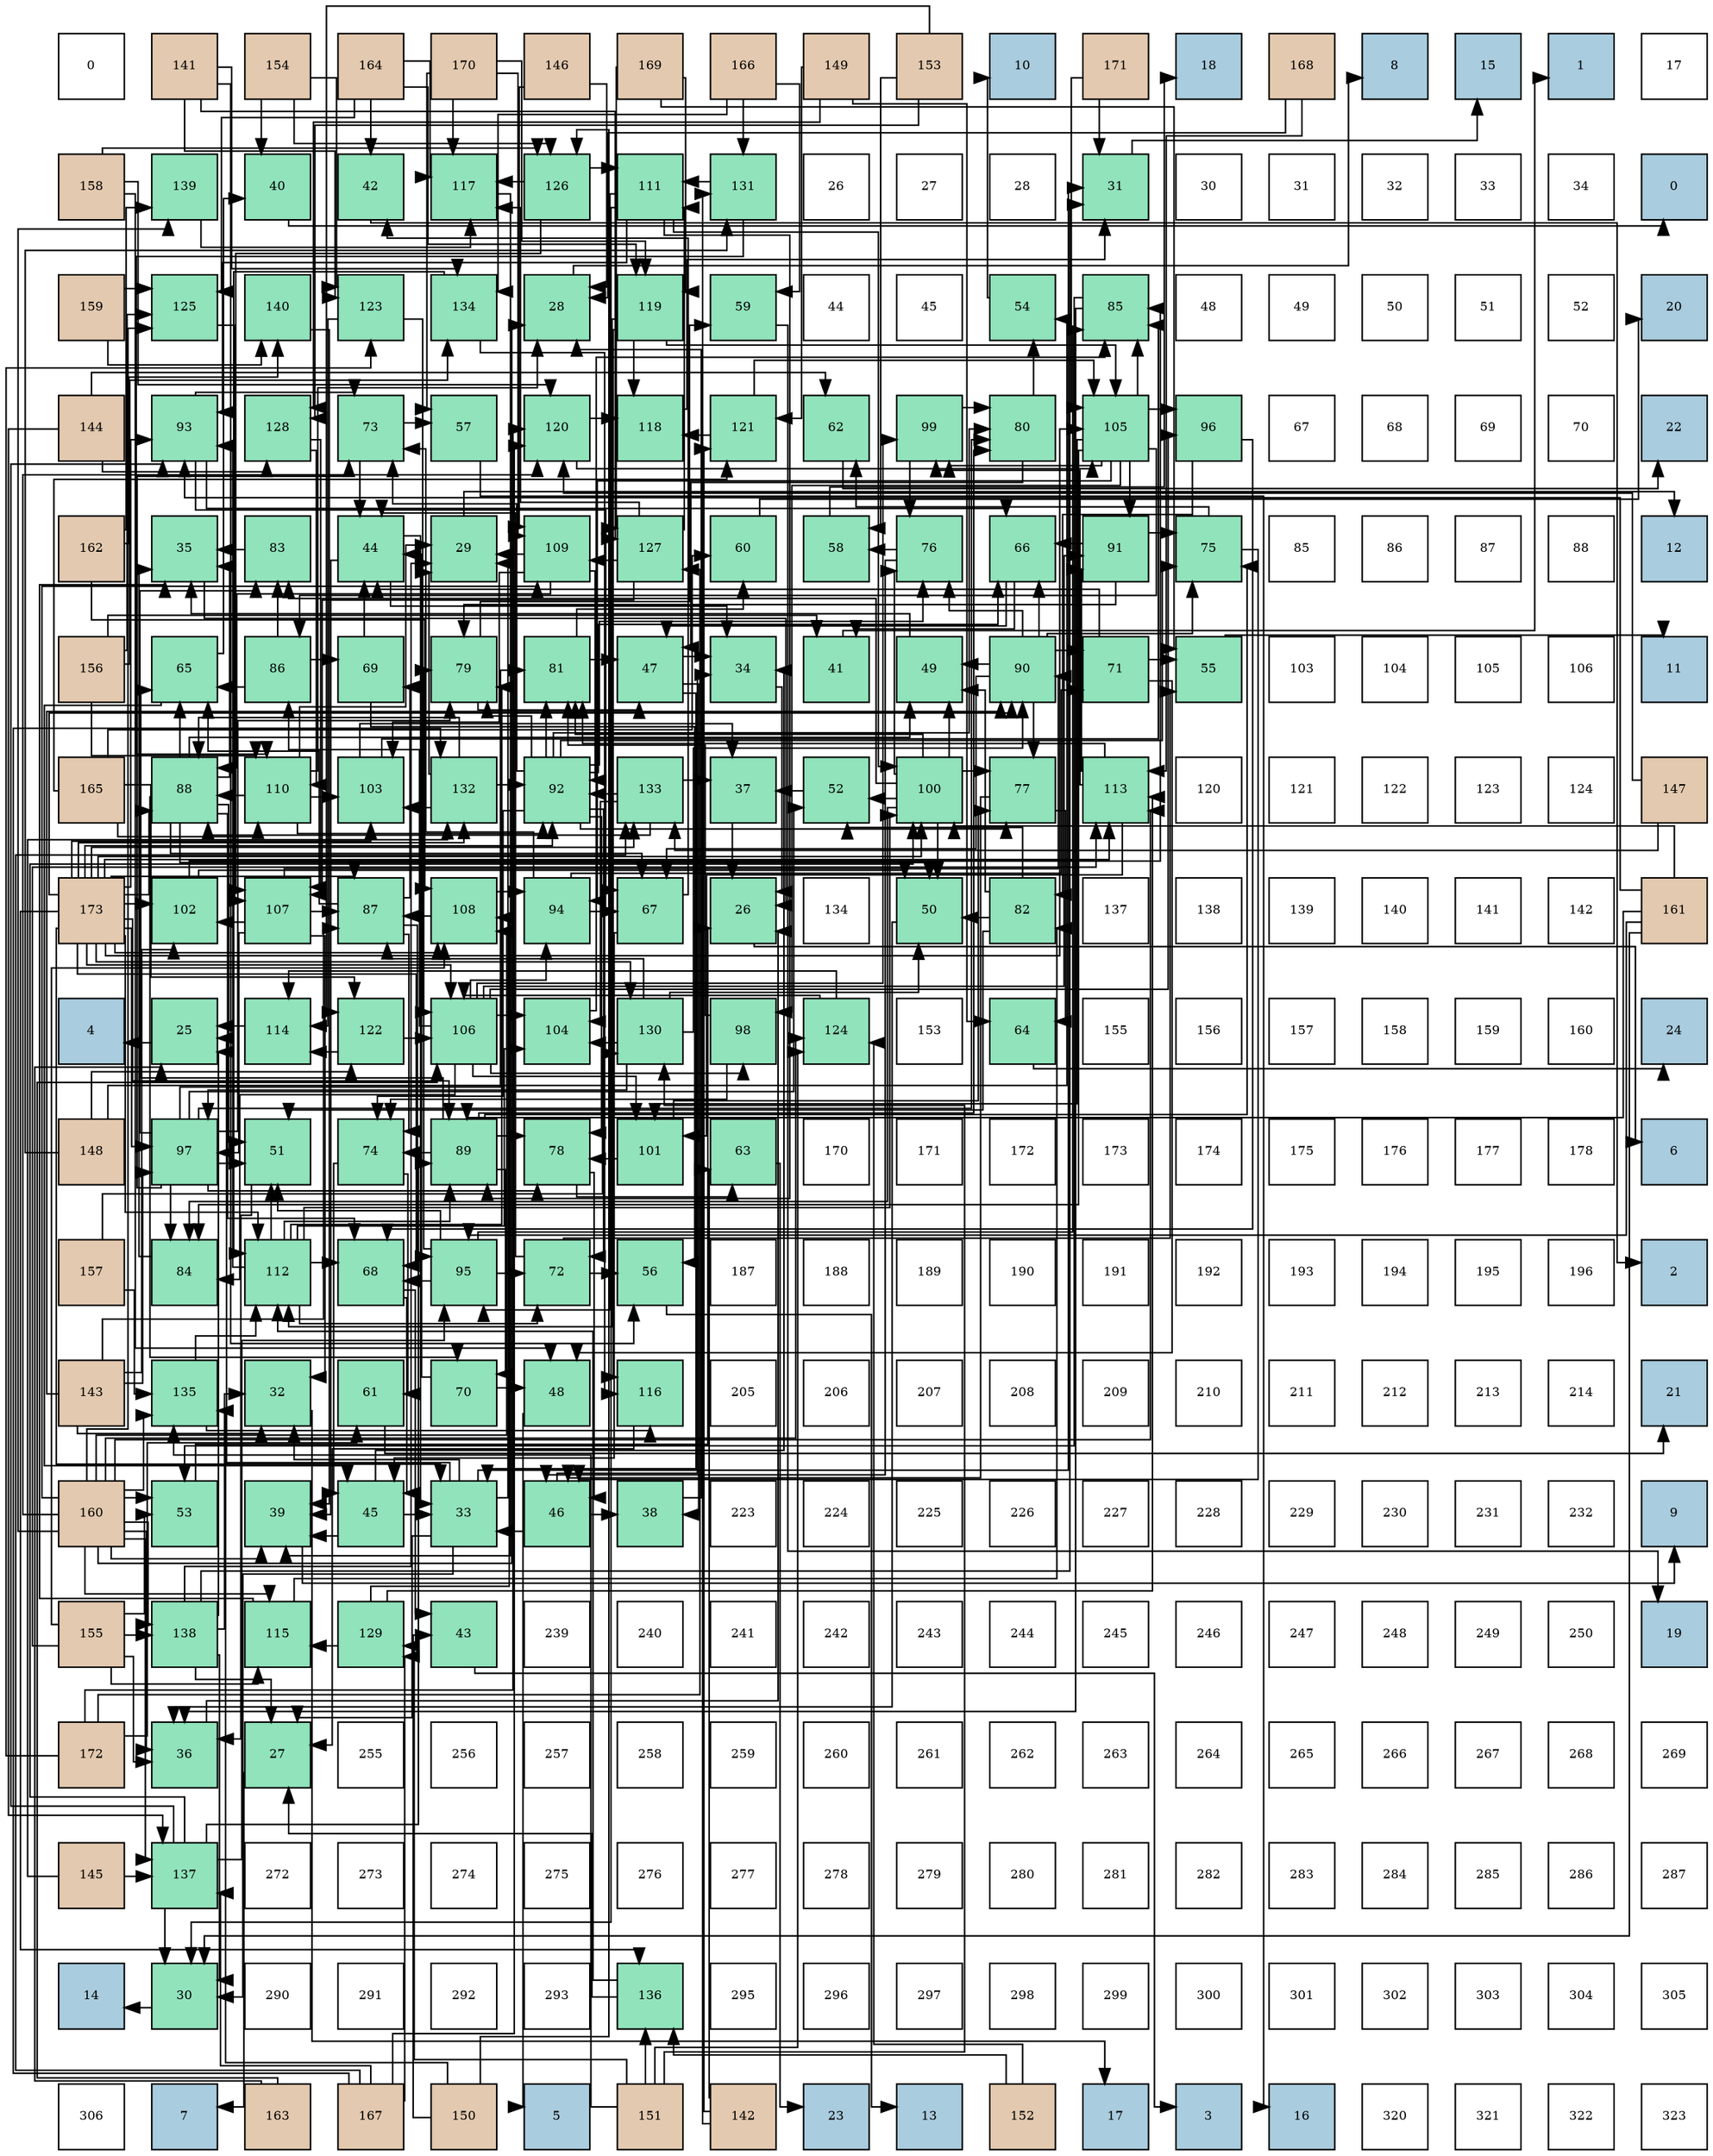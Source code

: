 digraph layout{
 rankdir=TB;
 splines=ortho;
 node [style=filled shape=square fixedsize=true width=0.6];
0[label="0", fontsize=8, fillcolor="#ffffff"];
1[label="141", fontsize=8, fillcolor="#e3c9af"];
2[label="154", fontsize=8, fillcolor="#e3c9af"];
3[label="164", fontsize=8, fillcolor="#e3c9af"];
4[label="170", fontsize=8, fillcolor="#e3c9af"];
5[label="146", fontsize=8, fillcolor="#e3c9af"];
6[label="169", fontsize=8, fillcolor="#e3c9af"];
7[label="166", fontsize=8, fillcolor="#e3c9af"];
8[label="149", fontsize=8, fillcolor="#e3c9af"];
9[label="153", fontsize=8, fillcolor="#e3c9af"];
10[label="10", fontsize=8, fillcolor="#a9ccde"];
11[label="171", fontsize=8, fillcolor="#e3c9af"];
12[label="18", fontsize=8, fillcolor="#a9ccde"];
13[label="168", fontsize=8, fillcolor="#e3c9af"];
14[label="8", fontsize=8, fillcolor="#a9ccde"];
15[label="15", fontsize=8, fillcolor="#a9ccde"];
16[label="1", fontsize=8, fillcolor="#a9ccde"];
17[label="17", fontsize=8, fillcolor="#ffffff"];
18[label="158", fontsize=8, fillcolor="#e3c9af"];
19[label="139", fontsize=8, fillcolor="#91e3bb"];
20[label="40", fontsize=8, fillcolor="#91e3bb"];
21[label="42", fontsize=8, fillcolor="#91e3bb"];
22[label="117", fontsize=8, fillcolor="#91e3bb"];
23[label="126", fontsize=8, fillcolor="#91e3bb"];
24[label="111", fontsize=8, fillcolor="#91e3bb"];
25[label="131", fontsize=8, fillcolor="#91e3bb"];
26[label="26", fontsize=8, fillcolor="#ffffff"];
27[label="27", fontsize=8, fillcolor="#ffffff"];
28[label="28", fontsize=8, fillcolor="#ffffff"];
29[label="31", fontsize=8, fillcolor="#91e3bb"];
30[label="30", fontsize=8, fillcolor="#ffffff"];
31[label="31", fontsize=8, fillcolor="#ffffff"];
32[label="32", fontsize=8, fillcolor="#ffffff"];
33[label="33", fontsize=8, fillcolor="#ffffff"];
34[label="34", fontsize=8, fillcolor="#ffffff"];
35[label="0", fontsize=8, fillcolor="#a9ccde"];
36[label="159", fontsize=8, fillcolor="#e3c9af"];
37[label="125", fontsize=8, fillcolor="#91e3bb"];
38[label="140", fontsize=8, fillcolor="#91e3bb"];
39[label="123", fontsize=8, fillcolor="#91e3bb"];
40[label="134", fontsize=8, fillcolor="#91e3bb"];
41[label="28", fontsize=8, fillcolor="#91e3bb"];
42[label="119", fontsize=8, fillcolor="#91e3bb"];
43[label="59", fontsize=8, fillcolor="#91e3bb"];
44[label="44", fontsize=8, fillcolor="#ffffff"];
45[label="45", fontsize=8, fillcolor="#ffffff"];
46[label="54", fontsize=8, fillcolor="#91e3bb"];
47[label="85", fontsize=8, fillcolor="#91e3bb"];
48[label="48", fontsize=8, fillcolor="#ffffff"];
49[label="49", fontsize=8, fillcolor="#ffffff"];
50[label="50", fontsize=8, fillcolor="#ffffff"];
51[label="51", fontsize=8, fillcolor="#ffffff"];
52[label="52", fontsize=8, fillcolor="#ffffff"];
53[label="20", fontsize=8, fillcolor="#a9ccde"];
54[label="144", fontsize=8, fillcolor="#e3c9af"];
55[label="93", fontsize=8, fillcolor="#91e3bb"];
56[label="128", fontsize=8, fillcolor="#91e3bb"];
57[label="73", fontsize=8, fillcolor="#91e3bb"];
58[label="57", fontsize=8, fillcolor="#91e3bb"];
59[label="120", fontsize=8, fillcolor="#91e3bb"];
60[label="118", fontsize=8, fillcolor="#91e3bb"];
61[label="121", fontsize=8, fillcolor="#91e3bb"];
62[label="62", fontsize=8, fillcolor="#91e3bb"];
63[label="99", fontsize=8, fillcolor="#91e3bb"];
64[label="80", fontsize=8, fillcolor="#91e3bb"];
65[label="105", fontsize=8, fillcolor="#91e3bb"];
66[label="96", fontsize=8, fillcolor="#91e3bb"];
67[label="67", fontsize=8, fillcolor="#ffffff"];
68[label="68", fontsize=8, fillcolor="#ffffff"];
69[label="69", fontsize=8, fillcolor="#ffffff"];
70[label="70", fontsize=8, fillcolor="#ffffff"];
71[label="22", fontsize=8, fillcolor="#a9ccde"];
72[label="162", fontsize=8, fillcolor="#e3c9af"];
73[label="35", fontsize=8, fillcolor="#91e3bb"];
74[label="83", fontsize=8, fillcolor="#91e3bb"];
75[label="44", fontsize=8, fillcolor="#91e3bb"];
76[label="29", fontsize=8, fillcolor="#91e3bb"];
77[label="109", fontsize=8, fillcolor="#91e3bb"];
78[label="127", fontsize=8, fillcolor="#91e3bb"];
79[label="60", fontsize=8, fillcolor="#91e3bb"];
80[label="58", fontsize=8, fillcolor="#91e3bb"];
81[label="76", fontsize=8, fillcolor="#91e3bb"];
82[label="66", fontsize=8, fillcolor="#91e3bb"];
83[label="91", fontsize=8, fillcolor="#91e3bb"];
84[label="75", fontsize=8, fillcolor="#91e3bb"];
85[label="85", fontsize=8, fillcolor="#ffffff"];
86[label="86", fontsize=8, fillcolor="#ffffff"];
87[label="87", fontsize=8, fillcolor="#ffffff"];
88[label="88", fontsize=8, fillcolor="#ffffff"];
89[label="12", fontsize=8, fillcolor="#a9ccde"];
90[label="156", fontsize=8, fillcolor="#e3c9af"];
91[label="65", fontsize=8, fillcolor="#91e3bb"];
92[label="86", fontsize=8, fillcolor="#91e3bb"];
93[label="69", fontsize=8, fillcolor="#91e3bb"];
94[label="79", fontsize=8, fillcolor="#91e3bb"];
95[label="81", fontsize=8, fillcolor="#91e3bb"];
96[label="47", fontsize=8, fillcolor="#91e3bb"];
97[label="34", fontsize=8, fillcolor="#91e3bb"];
98[label="41", fontsize=8, fillcolor="#91e3bb"];
99[label="49", fontsize=8, fillcolor="#91e3bb"];
100[label="90", fontsize=8, fillcolor="#91e3bb"];
101[label="71", fontsize=8, fillcolor="#91e3bb"];
102[label="55", fontsize=8, fillcolor="#91e3bb"];
103[label="103", fontsize=8, fillcolor="#ffffff"];
104[label="104", fontsize=8, fillcolor="#ffffff"];
105[label="105", fontsize=8, fillcolor="#ffffff"];
106[label="106", fontsize=8, fillcolor="#ffffff"];
107[label="11", fontsize=8, fillcolor="#a9ccde"];
108[label="165", fontsize=8, fillcolor="#e3c9af"];
109[label="88", fontsize=8, fillcolor="#91e3bb"];
110[label="110", fontsize=8, fillcolor="#91e3bb"];
111[label="103", fontsize=8, fillcolor="#91e3bb"];
112[label="132", fontsize=8, fillcolor="#91e3bb"];
113[label="92", fontsize=8, fillcolor="#91e3bb"];
114[label="133", fontsize=8, fillcolor="#91e3bb"];
115[label="37", fontsize=8, fillcolor="#91e3bb"];
116[label="52", fontsize=8, fillcolor="#91e3bb"];
117[label="100", fontsize=8, fillcolor="#91e3bb"];
118[label="77", fontsize=8, fillcolor="#91e3bb"];
119[label="113", fontsize=8, fillcolor="#91e3bb"];
120[label="120", fontsize=8, fillcolor="#ffffff"];
121[label="121", fontsize=8, fillcolor="#ffffff"];
122[label="122", fontsize=8, fillcolor="#ffffff"];
123[label="123", fontsize=8, fillcolor="#ffffff"];
124[label="124", fontsize=8, fillcolor="#ffffff"];
125[label="147", fontsize=8, fillcolor="#e3c9af"];
126[label="173", fontsize=8, fillcolor="#e3c9af"];
127[label="102", fontsize=8, fillcolor="#91e3bb"];
128[label="107", fontsize=8, fillcolor="#91e3bb"];
129[label="87", fontsize=8, fillcolor="#91e3bb"];
130[label="108", fontsize=8, fillcolor="#91e3bb"];
131[label="94", fontsize=8, fillcolor="#91e3bb"];
132[label="67", fontsize=8, fillcolor="#91e3bb"];
133[label="26", fontsize=8, fillcolor="#91e3bb"];
134[label="134", fontsize=8, fillcolor="#ffffff"];
135[label="50", fontsize=8, fillcolor="#91e3bb"];
136[label="82", fontsize=8, fillcolor="#91e3bb"];
137[label="137", fontsize=8, fillcolor="#ffffff"];
138[label="138", fontsize=8, fillcolor="#ffffff"];
139[label="139", fontsize=8, fillcolor="#ffffff"];
140[label="140", fontsize=8, fillcolor="#ffffff"];
141[label="141", fontsize=8, fillcolor="#ffffff"];
142[label="142", fontsize=8, fillcolor="#ffffff"];
143[label="161", fontsize=8, fillcolor="#e3c9af"];
144[label="4", fontsize=8, fillcolor="#a9ccde"];
145[label="25", fontsize=8, fillcolor="#91e3bb"];
146[label="114", fontsize=8, fillcolor="#91e3bb"];
147[label="122", fontsize=8, fillcolor="#91e3bb"];
148[label="106", fontsize=8, fillcolor="#91e3bb"];
149[label="104", fontsize=8, fillcolor="#91e3bb"];
150[label="130", fontsize=8, fillcolor="#91e3bb"];
151[label="98", fontsize=8, fillcolor="#91e3bb"];
152[label="124", fontsize=8, fillcolor="#91e3bb"];
153[label="153", fontsize=8, fillcolor="#ffffff"];
154[label="64", fontsize=8, fillcolor="#91e3bb"];
155[label="155", fontsize=8, fillcolor="#ffffff"];
156[label="156", fontsize=8, fillcolor="#ffffff"];
157[label="157", fontsize=8, fillcolor="#ffffff"];
158[label="158", fontsize=8, fillcolor="#ffffff"];
159[label="159", fontsize=8, fillcolor="#ffffff"];
160[label="160", fontsize=8, fillcolor="#ffffff"];
161[label="24", fontsize=8, fillcolor="#a9ccde"];
162[label="148", fontsize=8, fillcolor="#e3c9af"];
163[label="97", fontsize=8, fillcolor="#91e3bb"];
164[label="51", fontsize=8, fillcolor="#91e3bb"];
165[label="74", fontsize=8, fillcolor="#91e3bb"];
166[label="89", fontsize=8, fillcolor="#91e3bb"];
167[label="78", fontsize=8, fillcolor="#91e3bb"];
168[label="101", fontsize=8, fillcolor="#91e3bb"];
169[label="63", fontsize=8, fillcolor="#91e3bb"];
170[label="170", fontsize=8, fillcolor="#ffffff"];
171[label="171", fontsize=8, fillcolor="#ffffff"];
172[label="172", fontsize=8, fillcolor="#ffffff"];
173[label="173", fontsize=8, fillcolor="#ffffff"];
174[label="174", fontsize=8, fillcolor="#ffffff"];
175[label="175", fontsize=8, fillcolor="#ffffff"];
176[label="176", fontsize=8, fillcolor="#ffffff"];
177[label="177", fontsize=8, fillcolor="#ffffff"];
178[label="178", fontsize=8, fillcolor="#ffffff"];
179[label="6", fontsize=8, fillcolor="#a9ccde"];
180[label="157", fontsize=8, fillcolor="#e3c9af"];
181[label="84", fontsize=8, fillcolor="#91e3bb"];
182[label="112", fontsize=8, fillcolor="#91e3bb"];
183[label="68", fontsize=8, fillcolor="#91e3bb"];
184[label="95", fontsize=8, fillcolor="#91e3bb"];
185[label="72", fontsize=8, fillcolor="#91e3bb"];
186[label="56", fontsize=8, fillcolor="#91e3bb"];
187[label="187", fontsize=8, fillcolor="#ffffff"];
188[label="188", fontsize=8, fillcolor="#ffffff"];
189[label="189", fontsize=8, fillcolor="#ffffff"];
190[label="190", fontsize=8, fillcolor="#ffffff"];
191[label="191", fontsize=8, fillcolor="#ffffff"];
192[label="192", fontsize=8, fillcolor="#ffffff"];
193[label="193", fontsize=8, fillcolor="#ffffff"];
194[label="194", fontsize=8, fillcolor="#ffffff"];
195[label="195", fontsize=8, fillcolor="#ffffff"];
196[label="196", fontsize=8, fillcolor="#ffffff"];
197[label="2", fontsize=8, fillcolor="#a9ccde"];
198[label="143", fontsize=8, fillcolor="#e3c9af"];
199[label="135", fontsize=8, fillcolor="#91e3bb"];
200[label="32", fontsize=8, fillcolor="#91e3bb"];
201[label="61", fontsize=8, fillcolor="#91e3bb"];
202[label="70", fontsize=8, fillcolor="#91e3bb"];
203[label="48", fontsize=8, fillcolor="#91e3bb"];
204[label="116", fontsize=8, fillcolor="#91e3bb"];
205[label="205", fontsize=8, fillcolor="#ffffff"];
206[label="206", fontsize=8, fillcolor="#ffffff"];
207[label="207", fontsize=8, fillcolor="#ffffff"];
208[label="208", fontsize=8, fillcolor="#ffffff"];
209[label="209", fontsize=8, fillcolor="#ffffff"];
210[label="210", fontsize=8, fillcolor="#ffffff"];
211[label="211", fontsize=8, fillcolor="#ffffff"];
212[label="212", fontsize=8, fillcolor="#ffffff"];
213[label="213", fontsize=8, fillcolor="#ffffff"];
214[label="214", fontsize=8, fillcolor="#ffffff"];
215[label="21", fontsize=8, fillcolor="#a9ccde"];
216[label="160", fontsize=8, fillcolor="#e3c9af"];
217[label="53", fontsize=8, fillcolor="#91e3bb"];
218[label="39", fontsize=8, fillcolor="#91e3bb"];
219[label="45", fontsize=8, fillcolor="#91e3bb"];
220[label="33", fontsize=8, fillcolor="#91e3bb"];
221[label="46", fontsize=8, fillcolor="#91e3bb"];
222[label="38", fontsize=8, fillcolor="#91e3bb"];
223[label="223", fontsize=8, fillcolor="#ffffff"];
224[label="224", fontsize=8, fillcolor="#ffffff"];
225[label="225", fontsize=8, fillcolor="#ffffff"];
226[label="226", fontsize=8, fillcolor="#ffffff"];
227[label="227", fontsize=8, fillcolor="#ffffff"];
228[label="228", fontsize=8, fillcolor="#ffffff"];
229[label="229", fontsize=8, fillcolor="#ffffff"];
230[label="230", fontsize=8, fillcolor="#ffffff"];
231[label="231", fontsize=8, fillcolor="#ffffff"];
232[label="232", fontsize=8, fillcolor="#ffffff"];
233[label="9", fontsize=8, fillcolor="#a9ccde"];
234[label="155", fontsize=8, fillcolor="#e3c9af"];
235[label="138", fontsize=8, fillcolor="#91e3bb"];
236[label="115", fontsize=8, fillcolor="#91e3bb"];
237[label="129", fontsize=8, fillcolor="#91e3bb"];
238[label="43", fontsize=8, fillcolor="#91e3bb"];
239[label="239", fontsize=8, fillcolor="#ffffff"];
240[label="240", fontsize=8, fillcolor="#ffffff"];
241[label="241", fontsize=8, fillcolor="#ffffff"];
242[label="242", fontsize=8, fillcolor="#ffffff"];
243[label="243", fontsize=8, fillcolor="#ffffff"];
244[label="244", fontsize=8, fillcolor="#ffffff"];
245[label="245", fontsize=8, fillcolor="#ffffff"];
246[label="246", fontsize=8, fillcolor="#ffffff"];
247[label="247", fontsize=8, fillcolor="#ffffff"];
248[label="248", fontsize=8, fillcolor="#ffffff"];
249[label="249", fontsize=8, fillcolor="#ffffff"];
250[label="250", fontsize=8, fillcolor="#ffffff"];
251[label="19", fontsize=8, fillcolor="#a9ccde"];
252[label="172", fontsize=8, fillcolor="#e3c9af"];
253[label="36", fontsize=8, fillcolor="#91e3bb"];
254[label="27", fontsize=8, fillcolor="#91e3bb"];
255[label="255", fontsize=8, fillcolor="#ffffff"];
256[label="256", fontsize=8, fillcolor="#ffffff"];
257[label="257", fontsize=8, fillcolor="#ffffff"];
258[label="258", fontsize=8, fillcolor="#ffffff"];
259[label="259", fontsize=8, fillcolor="#ffffff"];
260[label="260", fontsize=8, fillcolor="#ffffff"];
261[label="261", fontsize=8, fillcolor="#ffffff"];
262[label="262", fontsize=8, fillcolor="#ffffff"];
263[label="263", fontsize=8, fillcolor="#ffffff"];
264[label="264", fontsize=8, fillcolor="#ffffff"];
265[label="265", fontsize=8, fillcolor="#ffffff"];
266[label="266", fontsize=8, fillcolor="#ffffff"];
267[label="267", fontsize=8, fillcolor="#ffffff"];
268[label="268", fontsize=8, fillcolor="#ffffff"];
269[label="269", fontsize=8, fillcolor="#ffffff"];
270[label="145", fontsize=8, fillcolor="#e3c9af"];
271[label="137", fontsize=8, fillcolor="#91e3bb"];
272[label="272", fontsize=8, fillcolor="#ffffff"];
273[label="273", fontsize=8, fillcolor="#ffffff"];
274[label="274", fontsize=8, fillcolor="#ffffff"];
275[label="275", fontsize=8, fillcolor="#ffffff"];
276[label="276", fontsize=8, fillcolor="#ffffff"];
277[label="277", fontsize=8, fillcolor="#ffffff"];
278[label="278", fontsize=8, fillcolor="#ffffff"];
279[label="279", fontsize=8, fillcolor="#ffffff"];
280[label="280", fontsize=8, fillcolor="#ffffff"];
281[label="281", fontsize=8, fillcolor="#ffffff"];
282[label="282", fontsize=8, fillcolor="#ffffff"];
283[label="283", fontsize=8, fillcolor="#ffffff"];
284[label="284", fontsize=8, fillcolor="#ffffff"];
285[label="285", fontsize=8, fillcolor="#ffffff"];
286[label="286", fontsize=8, fillcolor="#ffffff"];
287[label="287", fontsize=8, fillcolor="#ffffff"];
288[label="14", fontsize=8, fillcolor="#a9ccde"];
289[label="30", fontsize=8, fillcolor="#91e3bb"];
290[label="290", fontsize=8, fillcolor="#ffffff"];
291[label="291", fontsize=8, fillcolor="#ffffff"];
292[label="292", fontsize=8, fillcolor="#ffffff"];
293[label="293", fontsize=8, fillcolor="#ffffff"];
294[label="136", fontsize=8, fillcolor="#91e3bb"];
295[label="295", fontsize=8, fillcolor="#ffffff"];
296[label="296", fontsize=8, fillcolor="#ffffff"];
297[label="297", fontsize=8, fillcolor="#ffffff"];
298[label="298", fontsize=8, fillcolor="#ffffff"];
299[label="299", fontsize=8, fillcolor="#ffffff"];
300[label="300", fontsize=8, fillcolor="#ffffff"];
301[label="301", fontsize=8, fillcolor="#ffffff"];
302[label="302", fontsize=8, fillcolor="#ffffff"];
303[label="303", fontsize=8, fillcolor="#ffffff"];
304[label="304", fontsize=8, fillcolor="#ffffff"];
305[label="305", fontsize=8, fillcolor="#ffffff"];
306[label="306", fontsize=8, fillcolor="#ffffff"];
307[label="7", fontsize=8, fillcolor="#a9ccde"];
308[label="163", fontsize=8, fillcolor="#e3c9af"];
309[label="167", fontsize=8, fillcolor="#e3c9af"];
310[label="150", fontsize=8, fillcolor="#e3c9af"];
311[label="5", fontsize=8, fillcolor="#a9ccde"];
312[label="151", fontsize=8, fillcolor="#e3c9af"];
313[label="142", fontsize=8, fillcolor="#e3c9af"];
314[label="23", fontsize=8, fillcolor="#a9ccde"];
315[label="13", fontsize=8, fillcolor="#a9ccde"];
316[label="152", fontsize=8, fillcolor="#e3c9af"];
317[label="17", fontsize=8, fillcolor="#a9ccde"];
318[label="3", fontsize=8, fillcolor="#a9ccde"];
319[label="16", fontsize=8, fillcolor="#a9ccde"];
320[label="320", fontsize=8, fillcolor="#ffffff"];
321[label="321", fontsize=8, fillcolor="#ffffff"];
322[label="322", fontsize=8, fillcolor="#ffffff"];
323[label="323", fontsize=8, fillcolor="#ffffff"];
edge [constraint=false, style=vis];145 -> 144;
133 -> 179;
254 -> 307;
41 -> 14;
76 -> 89;
289 -> 288;
29 -> 15;
200 -> 317;
220 -> 145;
220 -> 254;
220 -> 76;
220 -> 289;
220 -> 29;
220 -> 200;
97 -> 133;
73 -> 133;
253 -> 133;
115 -> 133;
222 -> 41;
218 -> 233;
20 -> 35;
98 -> 16;
21 -> 197;
238 -> 318;
75 -> 220;
75 -> 97;
75 -> 218;
219 -> 220;
219 -> 97;
219 -> 218;
221 -> 220;
221 -> 97;
221 -> 222;
96 -> 220;
96 -> 97;
96 -> 222;
203 -> 311;
99 -> 73;
135 -> 253;
164 -> 253;
116 -> 115;
217 -> 133;
46 -> 10;
102 -> 107;
186 -> 315;
58 -> 319;
80 -> 12;
43 -> 251;
79 -> 53;
201 -> 215;
62 -> 71;
169 -> 314;
154 -> 161;
91 -> 20;
91 -> 219;
82 -> 98;
82 -> 96;
132 -> 21;
132 -> 219;
183 -> 238;
183 -> 219;
93 -> 75;
93 -> 186;
202 -> 75;
202 -> 203;
101 -> 75;
101 -> 203;
101 -> 102;
185 -> 75;
185 -> 102;
185 -> 186;
57 -> 75;
57 -> 58;
165 -> 219;
165 -> 201;
84 -> 221;
84 -> 62;
81 -> 221;
81 -> 80;
118 -> 221;
118 -> 154;
167 -> 221;
167 -> 169;
94 -> 96;
94 -> 43;
64 -> 96;
64 -> 46;
95 -> 96;
95 -> 79;
136 -> 99;
136 -> 135;
136 -> 164;
136 -> 116;
74 -> 73;
181 -> 73;
47 -> 253;
47 -> 217;
92 -> 91;
92 -> 93;
92 -> 74;
129 -> 91;
129 -> 183;
129 -> 93;
129 -> 165;
109 -> 73;
109 -> 99;
109 -> 135;
109 -> 164;
109 -> 91;
109 -> 132;
109 -> 183;
109 -> 202;
166 -> 91;
166 -> 202;
166 -> 165;
166 -> 84;
166 -> 167;
166 -> 64;
100 -> 99;
100 -> 82;
100 -> 132;
100 -> 101;
100 -> 84;
100 -> 81;
100 -> 118;
83 -> 82;
83 -> 84;
83 -> 94;
113 -> 82;
113 -> 185;
113 -> 57;
113 -> 165;
113 -> 84;
113 -> 81;
113 -> 118;
113 -> 167;
113 -> 94;
113 -> 64;
113 -> 95;
55 -> 82;
55 -> 132;
55 -> 57;
131 -> 132;
131 -> 101;
131 -> 57;
184 -> 164;
184 -> 183;
184 -> 185;
184 -> 94;
184 -> 47;
66 -> 183;
66 -> 136;
163 -> 164;
163 -> 116;
163 -> 57;
163 -> 167;
163 -> 94;
163 -> 64;
163 -> 95;
163 -> 74;
163 -> 181;
151 -> 165;
151 -> 95;
63 -> 81;
63 -> 64;
117 -> 99;
117 -> 135;
117 -> 116;
117 -> 81;
117 -> 118;
117 -> 95;
117 -> 74;
117 -> 181;
168 -> 118;
168 -> 167;
127 -> 135;
127 -> 47;
111 -> 115;
111 -> 47;
149 -> 47;
65 -> 181;
65 -> 47;
65 -> 92;
65 -> 83;
65 -> 131;
65 -> 66;
65 -> 151;
65 -> 63;
65 -> 168;
148 -> 181;
148 -> 92;
148 -> 83;
148 -> 131;
148 -> 66;
148 -> 151;
148 -> 63;
148 -> 168;
148 -> 149;
128 -> 200;
128 -> 129;
128 -> 100;
128 -> 163;
128 -> 127;
130 -> 129;
130 -> 131;
77 -> 76;
77 -> 109;
77 -> 113;
77 -> 111;
110 -> 41;
110 -> 76;
110 -> 109;
110 -> 113;
110 -> 111;
24 -> 289;
24 -> 166;
24 -> 55;
24 -> 184;
24 -> 117;
182 -> 164;
182 -> 183;
182 -> 185;
182 -> 94;
182 -> 166;
182 -> 55;
182 -> 117;
182 -> 149;
119 -> 95;
119 -> 83;
119 -> 63;
119 -> 168;
146 -> 145;
236 -> 73;
236 -> 136;
204 -> 254;
22 -> 218;
60 -> 29;
42 -> 65;
42 -> 182;
42 -> 204;
42 -> 60;
59 -> 65;
59 -> 60;
61 -> 65;
61 -> 60;
147 -> 148;
147 -> 146;
39 -> 148;
39 -> 146;
152 -> 148;
152 -> 146;
37 -> 128;
23 -> 128;
23 -> 24;
23 -> 22;
78 -> 128;
78 -> 77;
78 -> 24;
78 -> 22;
56 -> 128;
56 -> 110;
237 -> 130;
237 -> 119;
237 -> 236;
150 -> 135;
150 -> 129;
150 -> 100;
150 -> 163;
150 -> 149;
25 -> 110;
25 -> 24;
112 -> 76;
112 -> 109;
112 -> 113;
112 -> 111;
114 -> 115;
114 -> 109;
114 -> 113;
114 -> 149;
40 -> 182;
40 -> 204;
199 -> 182;
199 -> 204;
294 -> 254;
294 -> 182;
271 -> 289;
271 -> 166;
271 -> 55;
271 -> 184;
271 -> 117;
235 -> 145;
235 -> 254;
235 -> 76;
235 -> 289;
235 -> 29;
235 -> 200;
19 -> 22;
38 -> 218;
1 -> 186;
1 -> 39;
1 -> 78;
1 -> 40;
313 -> 169;
313 -> 61;
313 -> 25;
198 -> 200;
198 -> 129;
198 -> 100;
198 -> 163;
198 -> 127;
54 -> 62;
54 -> 56;
54 -> 271;
270 -> 112;
270 -> 271;
5 -> 41;
5 -> 77;
125 -> 59;
125 -> 114;
162 -> 46;
162 -> 147;
162 -> 25;
8 -> 154;
8 -> 61;
8 -> 56;
310 -> 238;
310 -> 23;
310 -> 199;
312 -> 152;
312 -> 237;
312 -> 150;
312 -> 199;
312 -> 294;
316 -> 152;
316 -> 294;
9 -> 80;
9 -> 147;
9 -> 56;
2 -> 20;
2 -> 39;
2 -> 23;
234 -> 253;
234 -> 217;
234 -> 130;
234 -> 119;
234 -> 236;
234 -> 235;
90 -> 98;
90 -> 110;
90 -> 37;
90 -> 40;
180 -> 150;
180 -> 199;
18 -> 203;
18 -> 59;
18 -> 23;
36 -> 37;
36 -> 38;
216 -> 41;
216 -> 253;
216 -> 218;
216 -> 217;
216 -> 130;
216 -> 77;
216 -> 119;
216 -> 236;
216 -> 59;
216 -> 152;
216 -> 37;
216 -> 199;
216 -> 271;
216 -> 235;
216 -> 19;
143 -> 289;
143 -> 166;
143 -> 55;
143 -> 184;
143 -> 117;
72 -> 130;
72 -> 19;
72 -> 38;
308 -> 145;
308 -> 148;
3 -> 21;
3 -> 22;
3 -> 42;
3 -> 37;
108 -> 79;
108 -> 110;
108 -> 61;
108 -> 147;
7 -> 43;
7 -> 25;
7 -> 40;
309 -> 59;
309 -> 237;
309 -> 112;
309 -> 114;
309 -> 271;
13 -> 41;
13 -> 119;
6 -> 102;
6 -> 42;
6 -> 78;
4 -> 58;
4 -> 77;
4 -> 22;
4 -> 42;
11 -> 29;
11 -> 65;
252 -> 201;
252 -> 59;
252 -> 39;
252 -> 78;
126 -> 220;
126 -> 129;
126 -> 109;
126 -> 166;
126 -> 100;
126 -> 113;
126 -> 55;
126 -> 184;
126 -> 163;
126 -> 117;
126 -> 127;
126 -> 111;
126 -> 65;
126 -> 148;
126 -> 130;
126 -> 182;
126 -> 119;
126 -> 150;
126 -> 112;
126 -> 114;
126 -> 294;
edge [constraint=true, style=invis];
0 -> 18 -> 36 -> 54 -> 72 -> 90 -> 108 -> 126 -> 144 -> 162 -> 180 -> 198 -> 216 -> 234 -> 252 -> 270 -> 288 -> 306;
1 -> 19 -> 37 -> 55 -> 73 -> 91 -> 109 -> 127 -> 145 -> 163 -> 181 -> 199 -> 217 -> 235 -> 253 -> 271 -> 289 -> 307;
2 -> 20 -> 38 -> 56 -> 74 -> 92 -> 110 -> 128 -> 146 -> 164 -> 182 -> 200 -> 218 -> 236 -> 254 -> 272 -> 290 -> 308;
3 -> 21 -> 39 -> 57 -> 75 -> 93 -> 111 -> 129 -> 147 -> 165 -> 183 -> 201 -> 219 -> 237 -> 255 -> 273 -> 291 -> 309;
4 -> 22 -> 40 -> 58 -> 76 -> 94 -> 112 -> 130 -> 148 -> 166 -> 184 -> 202 -> 220 -> 238 -> 256 -> 274 -> 292 -> 310;
5 -> 23 -> 41 -> 59 -> 77 -> 95 -> 113 -> 131 -> 149 -> 167 -> 185 -> 203 -> 221 -> 239 -> 257 -> 275 -> 293 -> 311;
6 -> 24 -> 42 -> 60 -> 78 -> 96 -> 114 -> 132 -> 150 -> 168 -> 186 -> 204 -> 222 -> 240 -> 258 -> 276 -> 294 -> 312;
7 -> 25 -> 43 -> 61 -> 79 -> 97 -> 115 -> 133 -> 151 -> 169 -> 187 -> 205 -> 223 -> 241 -> 259 -> 277 -> 295 -> 313;
8 -> 26 -> 44 -> 62 -> 80 -> 98 -> 116 -> 134 -> 152 -> 170 -> 188 -> 206 -> 224 -> 242 -> 260 -> 278 -> 296 -> 314;
9 -> 27 -> 45 -> 63 -> 81 -> 99 -> 117 -> 135 -> 153 -> 171 -> 189 -> 207 -> 225 -> 243 -> 261 -> 279 -> 297 -> 315;
10 -> 28 -> 46 -> 64 -> 82 -> 100 -> 118 -> 136 -> 154 -> 172 -> 190 -> 208 -> 226 -> 244 -> 262 -> 280 -> 298 -> 316;
11 -> 29 -> 47 -> 65 -> 83 -> 101 -> 119 -> 137 -> 155 -> 173 -> 191 -> 209 -> 227 -> 245 -> 263 -> 281 -> 299 -> 317;
12 -> 30 -> 48 -> 66 -> 84 -> 102 -> 120 -> 138 -> 156 -> 174 -> 192 -> 210 -> 228 -> 246 -> 264 -> 282 -> 300 -> 318;
13 -> 31 -> 49 -> 67 -> 85 -> 103 -> 121 -> 139 -> 157 -> 175 -> 193 -> 211 -> 229 -> 247 -> 265 -> 283 -> 301 -> 319;
14 -> 32 -> 50 -> 68 -> 86 -> 104 -> 122 -> 140 -> 158 -> 176 -> 194 -> 212 -> 230 -> 248 -> 266 -> 284 -> 302 -> 320;
15 -> 33 -> 51 -> 69 -> 87 -> 105 -> 123 -> 141 -> 159 -> 177 -> 195 -> 213 -> 231 -> 249 -> 267 -> 285 -> 303 -> 321;
16 -> 34 -> 52 -> 70 -> 88 -> 106 -> 124 -> 142 -> 160 -> 178 -> 196 -> 214 -> 232 -> 250 -> 268 -> 286 -> 304 -> 322;
17 -> 35 -> 53 -> 71 -> 89 -> 107 -> 125 -> 143 -> 161 -> 179 -> 197 -> 215 -> 233 -> 251 -> 269 -> 287 -> 305 -> 323;
rank = same {0 -> 1 -> 2 -> 3 -> 4 -> 5 -> 6 -> 7 -> 8 -> 9 -> 10 -> 11 -> 12 -> 13 -> 14 -> 15 -> 16 -> 17};
rank = same {18 -> 19 -> 20 -> 21 -> 22 -> 23 -> 24 -> 25 -> 26 -> 27 -> 28 -> 29 -> 30 -> 31 -> 32 -> 33 -> 34 -> 35};
rank = same {36 -> 37 -> 38 -> 39 -> 40 -> 41 -> 42 -> 43 -> 44 -> 45 -> 46 -> 47 -> 48 -> 49 -> 50 -> 51 -> 52 -> 53};
rank = same {54 -> 55 -> 56 -> 57 -> 58 -> 59 -> 60 -> 61 -> 62 -> 63 -> 64 -> 65 -> 66 -> 67 -> 68 -> 69 -> 70 -> 71};
rank = same {72 -> 73 -> 74 -> 75 -> 76 -> 77 -> 78 -> 79 -> 80 -> 81 -> 82 -> 83 -> 84 -> 85 -> 86 -> 87 -> 88 -> 89};
rank = same {90 -> 91 -> 92 -> 93 -> 94 -> 95 -> 96 -> 97 -> 98 -> 99 -> 100 -> 101 -> 102 -> 103 -> 104 -> 105 -> 106 -> 107};
rank = same {108 -> 109 -> 110 -> 111 -> 112 -> 113 -> 114 -> 115 -> 116 -> 117 -> 118 -> 119 -> 120 -> 121 -> 122 -> 123 -> 124 -> 125};
rank = same {126 -> 127 -> 128 -> 129 -> 130 -> 131 -> 132 -> 133 -> 134 -> 135 -> 136 -> 137 -> 138 -> 139 -> 140 -> 141 -> 142 -> 143};
rank = same {144 -> 145 -> 146 -> 147 -> 148 -> 149 -> 150 -> 151 -> 152 -> 153 -> 154 -> 155 -> 156 -> 157 -> 158 -> 159 -> 160 -> 161};
rank = same {162 -> 163 -> 164 -> 165 -> 166 -> 167 -> 168 -> 169 -> 170 -> 171 -> 172 -> 173 -> 174 -> 175 -> 176 -> 177 -> 178 -> 179};
rank = same {180 -> 181 -> 182 -> 183 -> 184 -> 185 -> 186 -> 187 -> 188 -> 189 -> 190 -> 191 -> 192 -> 193 -> 194 -> 195 -> 196 -> 197};
rank = same {198 -> 199 -> 200 -> 201 -> 202 -> 203 -> 204 -> 205 -> 206 -> 207 -> 208 -> 209 -> 210 -> 211 -> 212 -> 213 -> 214 -> 215};
rank = same {216 -> 217 -> 218 -> 219 -> 220 -> 221 -> 222 -> 223 -> 224 -> 225 -> 226 -> 227 -> 228 -> 229 -> 230 -> 231 -> 232 -> 233};
rank = same {234 -> 235 -> 236 -> 237 -> 238 -> 239 -> 240 -> 241 -> 242 -> 243 -> 244 -> 245 -> 246 -> 247 -> 248 -> 249 -> 250 -> 251};
rank = same {252 -> 253 -> 254 -> 255 -> 256 -> 257 -> 258 -> 259 -> 260 -> 261 -> 262 -> 263 -> 264 -> 265 -> 266 -> 267 -> 268 -> 269};
rank = same {270 -> 271 -> 272 -> 273 -> 274 -> 275 -> 276 -> 277 -> 278 -> 279 -> 280 -> 281 -> 282 -> 283 -> 284 -> 285 -> 286 -> 287};
rank = same {288 -> 289 -> 290 -> 291 -> 292 -> 293 -> 294 -> 295 -> 296 -> 297 -> 298 -> 299 -> 300 -> 301 -> 302 -> 303 -> 304 -> 305};
rank = same {306 -> 307 -> 308 -> 309 -> 310 -> 311 -> 312 -> 313 -> 314 -> 315 -> 316 -> 317 -> 318 -> 319 -> 320 -> 321 -> 322 -> 323};
}